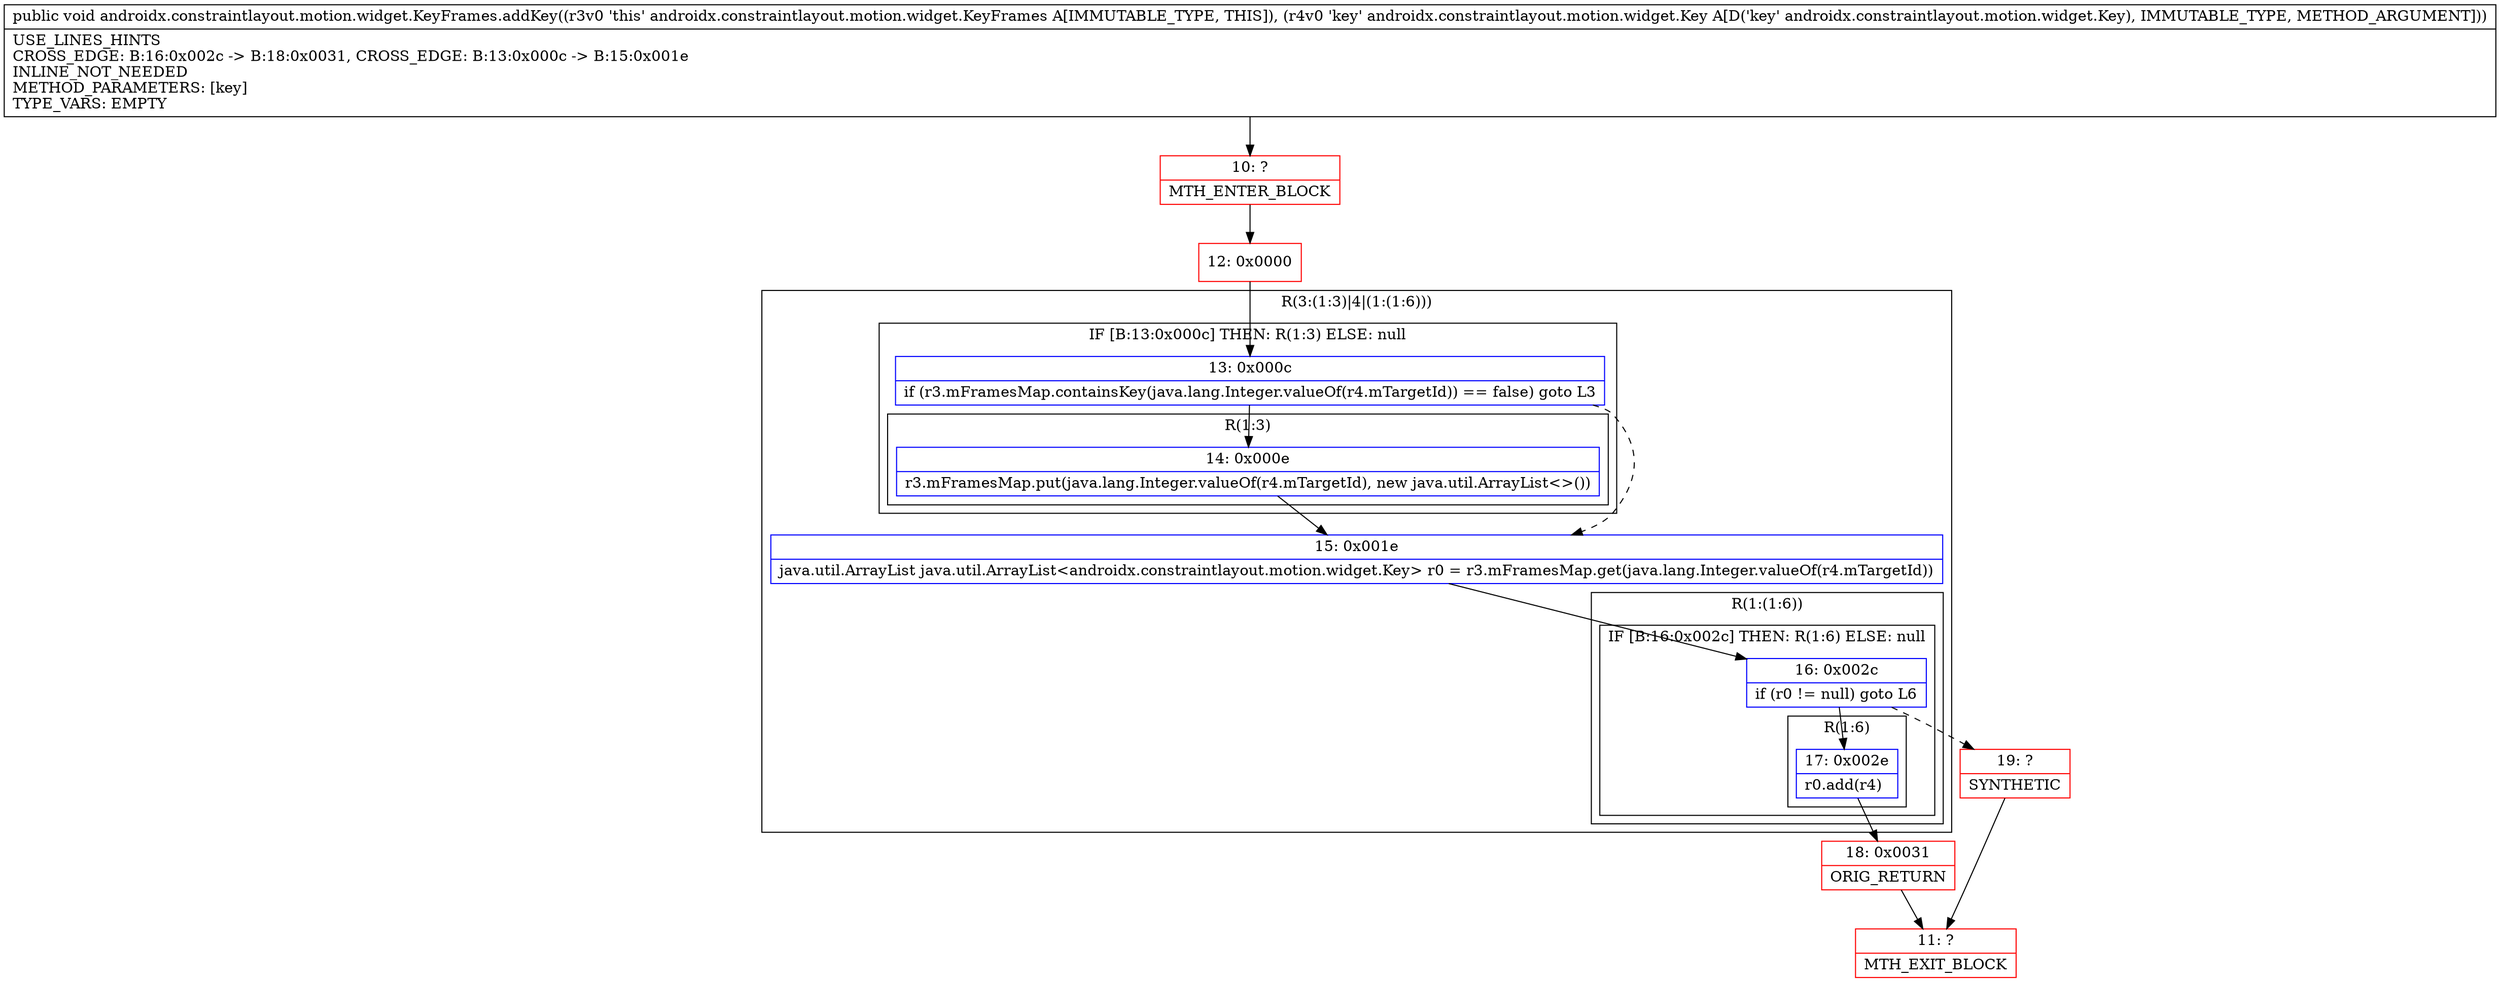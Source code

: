 digraph "CFG forandroidx.constraintlayout.motion.widget.KeyFrames.addKey(Landroidx\/constraintlayout\/motion\/widget\/Key;)V" {
subgraph cluster_Region_1825155674 {
label = "R(3:(1:3)|4|(1:(1:6)))";
node [shape=record,color=blue];
subgraph cluster_IfRegion_92076385 {
label = "IF [B:13:0x000c] THEN: R(1:3) ELSE: null";
node [shape=record,color=blue];
Node_13 [shape=record,label="{13\:\ 0x000c|if (r3.mFramesMap.containsKey(java.lang.Integer.valueOf(r4.mTargetId)) == false) goto L3\l}"];
subgraph cluster_Region_735281134 {
label = "R(1:3)";
node [shape=record,color=blue];
Node_14 [shape=record,label="{14\:\ 0x000e|r3.mFramesMap.put(java.lang.Integer.valueOf(r4.mTargetId), new java.util.ArrayList\<\>())\l}"];
}
}
Node_15 [shape=record,label="{15\:\ 0x001e|java.util.ArrayList java.util.ArrayList\<androidx.constraintlayout.motion.widget.Key\> r0 = r3.mFramesMap.get(java.lang.Integer.valueOf(r4.mTargetId))\l}"];
subgraph cluster_Region_1823859324 {
label = "R(1:(1:6))";
node [shape=record,color=blue];
subgraph cluster_IfRegion_1987485980 {
label = "IF [B:16:0x002c] THEN: R(1:6) ELSE: null";
node [shape=record,color=blue];
Node_16 [shape=record,label="{16\:\ 0x002c|if (r0 != null) goto L6\l}"];
subgraph cluster_Region_969599357 {
label = "R(1:6)";
node [shape=record,color=blue];
Node_17 [shape=record,label="{17\:\ 0x002e|r0.add(r4)\l}"];
}
}
}
}
Node_10 [shape=record,color=red,label="{10\:\ ?|MTH_ENTER_BLOCK\l}"];
Node_12 [shape=record,color=red,label="{12\:\ 0x0000}"];
Node_18 [shape=record,color=red,label="{18\:\ 0x0031|ORIG_RETURN\l}"];
Node_11 [shape=record,color=red,label="{11\:\ ?|MTH_EXIT_BLOCK\l}"];
Node_19 [shape=record,color=red,label="{19\:\ ?|SYNTHETIC\l}"];
MethodNode[shape=record,label="{public void androidx.constraintlayout.motion.widget.KeyFrames.addKey((r3v0 'this' androidx.constraintlayout.motion.widget.KeyFrames A[IMMUTABLE_TYPE, THIS]), (r4v0 'key' androidx.constraintlayout.motion.widget.Key A[D('key' androidx.constraintlayout.motion.widget.Key), IMMUTABLE_TYPE, METHOD_ARGUMENT]))  | USE_LINES_HINTS\lCROSS_EDGE: B:16:0x002c \-\> B:18:0x0031, CROSS_EDGE: B:13:0x000c \-\> B:15:0x001e\lINLINE_NOT_NEEDED\lMETHOD_PARAMETERS: [key]\lTYPE_VARS: EMPTY\l}"];
MethodNode -> Node_10;Node_13 -> Node_14;
Node_13 -> Node_15[style=dashed];
Node_14 -> Node_15;
Node_15 -> Node_16;
Node_16 -> Node_17;
Node_16 -> Node_19[style=dashed];
Node_17 -> Node_18;
Node_10 -> Node_12;
Node_12 -> Node_13;
Node_18 -> Node_11;
Node_19 -> Node_11;
}

